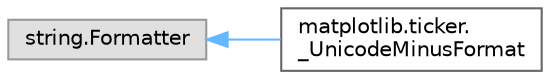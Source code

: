 digraph "Graphical Class Hierarchy"
{
 // LATEX_PDF_SIZE
  bgcolor="transparent";
  edge [fontname=Helvetica,fontsize=10,labelfontname=Helvetica,labelfontsize=10];
  node [fontname=Helvetica,fontsize=10,shape=box,height=0.2,width=0.4];
  rankdir="LR";
  Node0 [id="Node000000",label="string.Formatter",height=0.2,width=0.4,color="grey60", fillcolor="#E0E0E0", style="filled",tooltip=" "];
  Node0 -> Node1 [id="edge5594_Node000000_Node000001",dir="back",color="steelblue1",style="solid",tooltip=" "];
  Node1 [id="Node000001",label="matplotlib.ticker.\l_UnicodeMinusFormat",height=0.2,width=0.4,color="grey40", fillcolor="white", style="filled",URL="$d2/d8e/classmatplotlib_1_1ticker_1_1__UnicodeMinusFormat.html",tooltip=" "];
}
